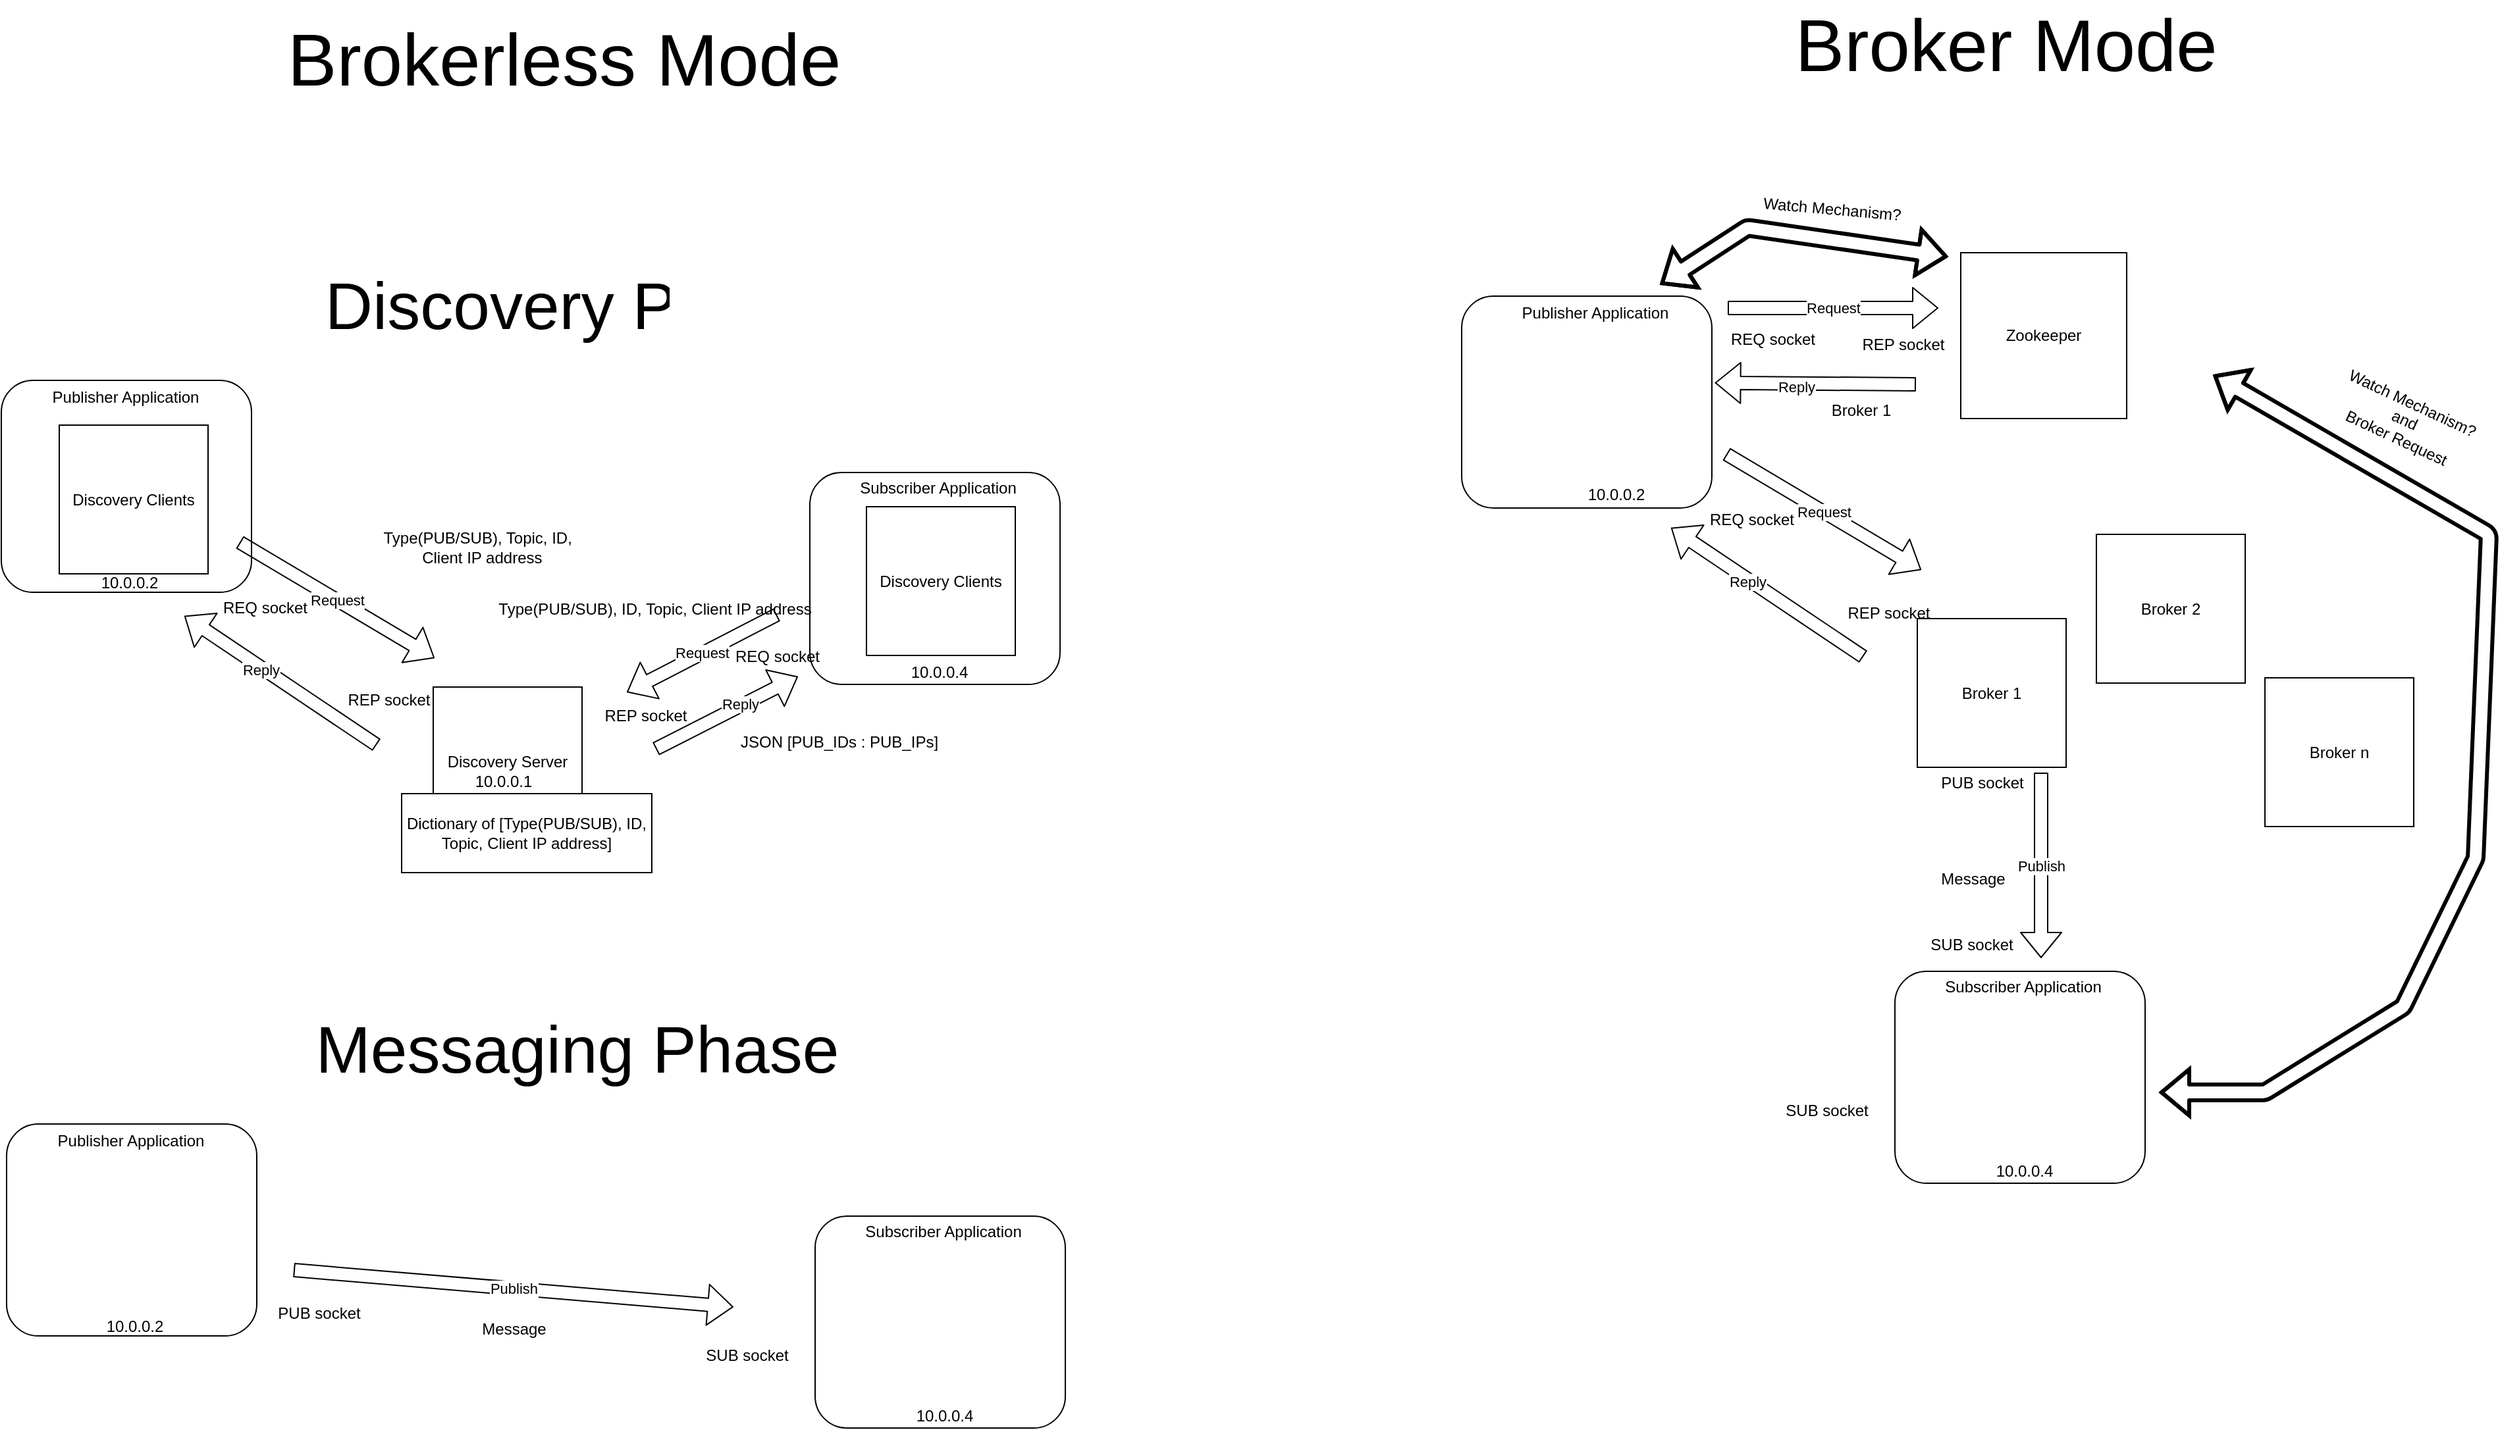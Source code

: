 <mxfile version="13.9.5" type="device"><diagram id="84_Lqusd8HtcwXKhRW7Q" name="Page-1"><mxGraphModel dx="1280" dy="3689" grid="0" gridSize="10" guides="0" tooltips="1" connect="1" arrows="1" fold="1" page="1" pageScale="1" pageWidth="1100" pageHeight="850" math="0" shadow="0"><root><mxCell id="0"/><mxCell id="1" parent="0"/><mxCell id="VvJEHyGqsI9VbkyY5hMX-22" value="" style="rounded=1;whiteSpace=wrap;html=1;" parent="1" vertex="1"><mxGeometry x="733" y="-2126" width="190" height="161" as="geometry"/></mxCell><mxCell id="VvJEHyGqsI9VbkyY5hMX-17" value="" style="rounded=1;whiteSpace=wrap;html=1;" parent="1" vertex="1"><mxGeometry x="119" y="-2196" width="190" height="161" as="geometry"/></mxCell><mxCell id="VvJEHyGqsI9VbkyY5hMX-2" value="Discovery Server" style="whiteSpace=wrap;html=1;aspect=fixed;" parent="1" vertex="1"><mxGeometry x="447" y="-1963" width="113" height="113" as="geometry"/></mxCell><mxCell id="VvJEHyGqsI9VbkyY5hMX-3" value="Discovery Clients" style="whiteSpace=wrap;html=1;aspect=fixed;" parent="1" vertex="1"><mxGeometry x="163" y="-2162" width="113" height="113" as="geometry"/></mxCell><mxCell id="VvJEHyGqsI9VbkyY5hMX-6" value="Discovery Clients" style="whiteSpace=wrap;html=1;aspect=fixed;" parent="1" vertex="1"><mxGeometry x="776" y="-2100" width="113" height="113" as="geometry"/></mxCell><mxCell id="VvJEHyGqsI9VbkyY5hMX-11" value="Request" style="shape=flexArrow;endArrow=classic;html=1;" parent="1" edge="1"><mxGeometry width="50" height="50" relative="1" as="geometry"><mxPoint x="300" y="-2073" as="sourcePoint"/><mxPoint x="448" y="-1985" as="targetPoint"/><Array as="points"/></mxGeometry></mxCell><mxCell id="VvJEHyGqsI9VbkyY5hMX-13" value="Type(PUB/SUB), Topic,&amp;nbsp;ID,&amp;nbsp;&lt;br&gt;&amp;nbsp;Client IP address" style="text;html=1;align=center;verticalAlign=middle;resizable=0;points=[];autosize=1;" parent="1" vertex="1"><mxGeometry x="403" y="-2085" width="157" height="32" as="geometry"/></mxCell><mxCell id="VvJEHyGqsI9VbkyY5hMX-14" value="" style="shape=flexArrow;endArrow=classic;html=1;" parent="1" edge="1"><mxGeometry width="50" height="50" relative="1" as="geometry"><mxPoint x="404" y="-1919" as="sourcePoint"/><mxPoint x="258" y="-2017" as="targetPoint"/></mxGeometry></mxCell><mxCell id="VvJEHyGqsI9VbkyY5hMX-19" value="Reply" style="edgeLabel;html=1;align=center;verticalAlign=middle;resizable=0;points=[];" parent="VvJEHyGqsI9VbkyY5hMX-14" vertex="1" connectable="0"><mxGeometry x="0.194" y="2" relative="1" as="geometry"><mxPoint as="offset"/></mxGeometry></mxCell><mxCell id="VvJEHyGqsI9VbkyY5hMX-15" value="Dictionary of [&lt;span&gt;Type(PUB/SUB), ID, Topic, Client IP address]&lt;/span&gt;" style="whiteSpace=wrap;html=1;" parent="1" vertex="1"><mxGeometry x="423" y="-1882" width="190" height="60" as="geometry"/></mxCell><mxCell id="VvJEHyGqsI9VbkyY5hMX-18" value="Publisher Application" style="text;html=1;align=center;verticalAlign=middle;resizable=0;points=[];autosize=1;" parent="1" vertex="1"><mxGeometry x="152" y="-2192" width="121" height="18" as="geometry"/></mxCell><mxCell id="VvJEHyGqsI9VbkyY5hMX-20" value="10.0.0.2" style="text;html=1;align=center;verticalAlign=middle;resizable=0;points=[];autosize=1;" parent="1" vertex="1"><mxGeometry x="189" y="-2051" width="53" height="18" as="geometry"/></mxCell><mxCell id="VvJEHyGqsI9VbkyY5hMX-21" value="10.0.0.1" style="text;html=1;align=center;verticalAlign=middle;resizable=0;points=[];autosize=1;" parent="1" vertex="1"><mxGeometry x="473" y="-1900" width="53" height="18" as="geometry"/></mxCell><mxCell id="VvJEHyGqsI9VbkyY5hMX-23" value="Subscriber Application" style="text;html=1;align=center;verticalAlign=middle;resizable=0;points=[];autosize=1;" parent="1" vertex="1"><mxGeometry x="766" y="-2123" width="128" height="18" as="geometry"/></mxCell><mxCell id="VvJEHyGqsI9VbkyY5hMX-24" value="10.0.0.4" style="text;html=1;align=center;verticalAlign=middle;resizable=0;points=[];autosize=1;" parent="1" vertex="1"><mxGeometry x="804" y="-1983" width="53" height="18" as="geometry"/></mxCell><mxCell id="VvJEHyGqsI9VbkyY5hMX-25" value="Request" style="shape=flexArrow;endArrow=classic;html=1;" parent="1" edge="1"><mxGeometry width="50" height="50" relative="1" as="geometry"><mxPoint x="708" y="-2018" as="sourcePoint"/><mxPoint x="594" y="-1959" as="targetPoint"/><Array as="points"/></mxGeometry></mxCell><mxCell id="VvJEHyGqsI9VbkyY5hMX-26" value="Type(PUB/SUB), ID, Topic, Client IP address" style="text;html=1;align=center;verticalAlign=middle;resizable=0;points=[];autosize=1;" parent="1" vertex="1"><mxGeometry x="491" y="-2031" width="248" height="18" as="geometry"/></mxCell><mxCell id="VvJEHyGqsI9VbkyY5hMX-27" value="" style="shape=flexArrow;endArrow=classic;html=1;" parent="1" edge="1"><mxGeometry width="50" height="50" relative="1" as="geometry"><mxPoint x="616" y="-1916" as="sourcePoint"/><mxPoint x="724" y="-1971" as="targetPoint"/></mxGeometry></mxCell><mxCell id="VvJEHyGqsI9VbkyY5hMX-28" value="Reply" style="edgeLabel;html=1;align=center;verticalAlign=middle;resizable=0;points=[];" parent="VvJEHyGqsI9VbkyY5hMX-27" vertex="1" connectable="0"><mxGeometry x="0.194" y="2" relative="1" as="geometry"><mxPoint as="offset"/></mxGeometry></mxCell><mxCell id="VvJEHyGqsI9VbkyY5hMX-30" value="JSON [PUB_IDs : PUB_IPs]" style="text;html=1;align=center;verticalAlign=middle;resizable=0;points=[];autosize=1;" parent="1" vertex="1"><mxGeometry x="675" y="-1930" width="160" height="18" as="geometry"/></mxCell><mxCell id="VvJEHyGqsI9VbkyY5hMX-31" value="&lt;font style=&quot;font-size: 50px&quot;&gt;Discovery Phase&lt;/font&gt;" style="text;html=1;align=center;verticalAlign=middle;resizable=0;points=[];autosize=1;" parent="1" vertex="1"><mxGeometry x="359" y="-2268" width="385" height="30" as="geometry"/></mxCell><mxCell id="VvJEHyGqsI9VbkyY5hMX-32" value="" style="rounded=1;whiteSpace=wrap;html=1;" parent="1" vertex="1"><mxGeometry x="737" y="-1561" width="190" height="161" as="geometry"/></mxCell><mxCell id="VvJEHyGqsI9VbkyY5hMX-33" value="" style="rounded=1;whiteSpace=wrap;html=1;" parent="1" vertex="1"><mxGeometry x="123" y="-1631" width="190" height="161" as="geometry"/></mxCell><mxCell id="VvJEHyGqsI9VbkyY5hMX-37" value="Publish" style="shape=flexArrow;endArrow=classic;html=1;" parent="1" edge="1"><mxGeometry width="50" height="50" relative="1" as="geometry"><mxPoint x="341" y="-1520" as="sourcePoint"/><mxPoint x="675" y="-1492" as="targetPoint"/><Array as="points"/></mxGeometry></mxCell><mxCell id="VvJEHyGqsI9VbkyY5hMX-38" value="Message" style="text;html=1;align=center;verticalAlign=middle;resizable=0;points=[];autosize=1;" parent="1" vertex="1"><mxGeometry x="478" y="-1484" width="59" height="18" as="geometry"/></mxCell><mxCell id="VvJEHyGqsI9VbkyY5hMX-42" value="Publisher Application" style="text;html=1;align=center;verticalAlign=middle;resizable=0;points=[];autosize=1;" parent="1" vertex="1"><mxGeometry x="156" y="-1627" width="121" height="18" as="geometry"/></mxCell><mxCell id="VvJEHyGqsI9VbkyY5hMX-43" value="10.0.0.2" style="text;html=1;align=center;verticalAlign=middle;resizable=0;points=[];autosize=1;" parent="1" vertex="1"><mxGeometry x="193" y="-1486" width="53" height="18" as="geometry"/></mxCell><mxCell id="VvJEHyGqsI9VbkyY5hMX-45" value="Subscriber Application" style="text;html=1;align=center;verticalAlign=middle;resizable=0;points=[];autosize=1;" parent="1" vertex="1"><mxGeometry x="770" y="-1558" width="128" height="18" as="geometry"/></mxCell><mxCell id="VvJEHyGqsI9VbkyY5hMX-46" value="10.0.0.4" style="text;html=1;align=center;verticalAlign=middle;resizable=0;points=[];autosize=1;" parent="1" vertex="1"><mxGeometry x="808" y="-1418" width="53" height="18" as="geometry"/></mxCell><mxCell id="VvJEHyGqsI9VbkyY5hMX-52" value="&lt;font style=&quot;font-size: 50px&quot;&gt;Messaging Phase&lt;/font&gt;" style="text;html=1;align=center;verticalAlign=middle;resizable=0;points=[];autosize=1;" parent="1" vertex="1"><mxGeometry x="352" y="-1703" width="408" height="30" as="geometry"/></mxCell><mxCell id="VvJEHyGqsI9VbkyY5hMX-53" value="PUB socket" style="text;html=1;align=center;verticalAlign=middle;resizable=0;points=[];autosize=1;" parent="1" vertex="1"><mxGeometry x="324" y="-1496" width="72" height="18" as="geometry"/></mxCell><mxCell id="VvJEHyGqsI9VbkyY5hMX-54" value="SUB socket" style="text;html=1;align=center;verticalAlign=middle;resizable=0;points=[];autosize=1;" parent="1" vertex="1"><mxGeometry x="649" y="-1464" width="72" height="18" as="geometry"/></mxCell><mxCell id="VvJEHyGqsI9VbkyY5hMX-55" value="REQ socket" style="text;html=1;align=center;verticalAlign=middle;resizable=0;points=[];autosize=1;" parent="1" vertex="1"><mxGeometry x="282" y="-2032" width="74" height="18" as="geometry"/></mxCell><mxCell id="VvJEHyGqsI9VbkyY5hMX-56" value="REQ socket" style="text;html=1;align=center;verticalAlign=middle;resizable=0;points=[];autosize=1;" parent="1" vertex="1"><mxGeometry x="671" y="-1995" width="74" height="18" as="geometry"/></mxCell><mxCell id="VvJEHyGqsI9VbkyY5hMX-57" value="REP socket" style="text;html=1;align=center;verticalAlign=middle;resizable=0;points=[];autosize=1;" parent="1" vertex="1"><mxGeometry x="377" y="-1962" width="72" height="18" as="geometry"/></mxCell><mxCell id="VvJEHyGqsI9VbkyY5hMX-58" value="REP socket" style="text;html=1;align=center;verticalAlign=middle;resizable=0;points=[];autosize=1;" parent="1" vertex="1"><mxGeometry x="572" y="-1950" width="72" height="18" as="geometry"/></mxCell><mxCell id="VvJEHyGqsI9VbkyY5hMX-59" value="&lt;span style=&quot;font-size: 56px&quot;&gt;Brokerless Mode&lt;/span&gt;" style="text;html=1;align=center;verticalAlign=middle;resizable=0;points=[];autosize=1;" parent="1" vertex="1"><mxGeometry x="331" y="-2457" width="430" height="33" as="geometry"/></mxCell><mxCell id="VvJEHyGqsI9VbkyY5hMX-60" value="&lt;span style=&quot;font-size: 56px&quot;&gt;Broker Mode&lt;/span&gt;" style="text;html=1;align=center;verticalAlign=middle;resizable=0;points=[];autosize=1;" parent="1" vertex="1"><mxGeometry x="1475" y="-2468" width="331" height="33" as="geometry"/></mxCell><mxCell id="VvJEHyGqsI9VbkyY5hMX-61" value="" style="rounded=1;whiteSpace=wrap;html=1;" parent="1" vertex="1"><mxGeometry x="1228" y="-2260" width="190" height="161" as="geometry"/></mxCell><mxCell id="VvJEHyGqsI9VbkyY5hMX-63" value="Request" style="shape=flexArrow;endArrow=classic;html=1;" parent="1" edge="1"><mxGeometry width="50" height="50" relative="1" as="geometry"><mxPoint x="1429" y="-2140" as="sourcePoint"/><mxPoint x="1577" y="-2052" as="targetPoint"/><Array as="points"/></mxGeometry></mxCell><mxCell id="VvJEHyGqsI9VbkyY5hMX-64" value="" style="shape=flexArrow;endArrow=classic;html=1;" parent="1" edge="1"><mxGeometry width="50" height="50" relative="1" as="geometry"><mxPoint x="1533" y="-1986" as="sourcePoint"/><mxPoint x="1387" y="-2084" as="targetPoint"/></mxGeometry></mxCell><mxCell id="VvJEHyGqsI9VbkyY5hMX-65" value="Reply" style="edgeLabel;html=1;align=center;verticalAlign=middle;resizable=0;points=[];" parent="VvJEHyGqsI9VbkyY5hMX-64" vertex="1" connectable="0"><mxGeometry x="0.194" y="2" relative="1" as="geometry"><mxPoint as="offset"/></mxGeometry></mxCell><mxCell id="VvJEHyGqsI9VbkyY5hMX-66" value="Publisher Application" style="text;html=1;align=center;verticalAlign=middle;resizable=0;points=[];autosize=1;" parent="1" vertex="1"><mxGeometry x="1268" y="-2256" width="121" height="18" as="geometry"/></mxCell><mxCell id="VvJEHyGqsI9VbkyY5hMX-67" value="10.0.0.2" style="text;html=1;align=center;verticalAlign=middle;resizable=0;points=[];autosize=1;" parent="1" vertex="1"><mxGeometry x="1318" y="-2118" width="53" height="18" as="geometry"/></mxCell><mxCell id="VvJEHyGqsI9VbkyY5hMX-68" value="REQ socket" style="text;html=1;align=center;verticalAlign=middle;resizable=0;points=[];autosize=1;" parent="1" vertex="1"><mxGeometry x="1411" y="-2099" width="74" height="18" as="geometry"/></mxCell><mxCell id="VvJEHyGqsI9VbkyY5hMX-69" value="REP socket" style="text;html=1;align=center;verticalAlign=middle;resizable=0;points=[];autosize=1;" parent="1" vertex="1"><mxGeometry x="1516" y="-2028" width="72" height="18" as="geometry"/></mxCell><mxCell id="VvJEHyGqsI9VbkyY5hMX-70" value="Broker 1" style="whiteSpace=wrap;html=1;aspect=fixed;" parent="1" vertex="1"><mxGeometry x="1574" y="-2015" width="113" height="113" as="geometry"/></mxCell><mxCell id="VvJEHyGqsI9VbkyY5hMX-72" value="" style="rounded=1;whiteSpace=wrap;html=1;" parent="1" vertex="1"><mxGeometry x="1557" y="-1747" width="190" height="161" as="geometry"/></mxCell><mxCell id="VvJEHyGqsI9VbkyY5hMX-73" value="Subscriber Application" style="text;html=1;align=center;verticalAlign=middle;resizable=0;points=[];autosize=1;" parent="1" vertex="1"><mxGeometry x="1590" y="-1744" width="128" height="18" as="geometry"/></mxCell><mxCell id="VvJEHyGqsI9VbkyY5hMX-74" value="10.0.0.4" style="text;html=1;align=center;verticalAlign=middle;resizable=0;points=[];autosize=1;" parent="1" vertex="1"><mxGeometry x="1628" y="-1604" width="53" height="18" as="geometry"/></mxCell><mxCell id="VvJEHyGqsI9VbkyY5hMX-75" value="SUB socket" style="text;html=1;align=center;verticalAlign=middle;resizable=0;points=[];autosize=1;" parent="1" vertex="1"><mxGeometry x="1469" y="-1650" width="72" height="18" as="geometry"/></mxCell><mxCell id="VvJEHyGqsI9VbkyY5hMX-76" value="Publish" style="shape=flexArrow;endArrow=classic;html=1;" parent="1" edge="1"><mxGeometry width="50" height="50" relative="1" as="geometry"><mxPoint x="1668" y="-1898" as="sourcePoint"/><mxPoint x="1668" y="-1757" as="targetPoint"/><Array as="points"/></mxGeometry></mxCell><mxCell id="VvJEHyGqsI9VbkyY5hMX-77" value="Message" style="text;html=1;align=center;verticalAlign=middle;resizable=0;points=[];autosize=1;" parent="1" vertex="1"><mxGeometry x="1586" y="-1826" width="59" height="18" as="geometry"/></mxCell><mxCell id="VvJEHyGqsI9VbkyY5hMX-78" value="PUB socket" style="text;html=1;align=center;verticalAlign=middle;resizable=0;points=[];autosize=1;" parent="1" vertex="1"><mxGeometry x="1587" y="-1899" width="72" height="18" as="geometry"/></mxCell><mxCell id="VvJEHyGqsI9VbkyY5hMX-79" value="SUB socket" style="text;html=1;align=center;verticalAlign=middle;resizable=0;points=[];autosize=1;" parent="1" vertex="1"><mxGeometry x="1579" y="-1776" width="72" height="18" as="geometry"/></mxCell><mxCell id="Yhp601qZKFmQKBdzaTcD-1" value="Zookeeper" style="whiteSpace=wrap;html=1;aspect=fixed;" vertex="1" parent="1"><mxGeometry x="1607" y="-2293" width="126" height="126" as="geometry"/></mxCell><mxCell id="Yhp601qZKFmQKBdzaTcD-2" value="Request" style="shape=flexArrow;endArrow=classic;html=1;" edge="1" parent="1"><mxGeometry width="50" height="50" relative="1" as="geometry"><mxPoint x="1430" y="-2251" as="sourcePoint"/><mxPoint x="1590" y="-2251" as="targetPoint"/><Array as="points"/></mxGeometry></mxCell><mxCell id="Yhp601qZKFmQKBdzaTcD-3" value="REQ socket" style="text;html=1;align=center;verticalAlign=middle;resizable=0;points=[];autosize=1;" vertex="1" parent="1"><mxGeometry x="1427" y="-2236" width="74" height="18" as="geometry"/></mxCell><mxCell id="Yhp601qZKFmQKBdzaTcD-4" value="REP socket" style="text;html=1;align=center;verticalAlign=middle;resizable=0;points=[];autosize=1;" vertex="1" parent="1"><mxGeometry x="1527" y="-2232" width="72" height="18" as="geometry"/></mxCell><mxCell id="Yhp601qZKFmQKBdzaTcD-5" value="" style="shape=flexArrow;endArrow=classic;html=1;entryX=1.012;entryY=0.409;entryDx=0;entryDy=0;entryPerimeter=0;" edge="1" parent="1" target="VvJEHyGqsI9VbkyY5hMX-61"><mxGeometry width="50" height="50" relative="1" as="geometry"><mxPoint x="1573.0" y="-2193" as="sourcePoint"/><mxPoint x="1427" y="-2291" as="targetPoint"/></mxGeometry></mxCell><mxCell id="Yhp601qZKFmQKBdzaTcD-6" value="Reply" style="edgeLabel;html=1;align=center;verticalAlign=middle;resizable=0;points=[];" vertex="1" connectable="0" parent="Yhp601qZKFmQKBdzaTcD-5"><mxGeometry x="0.194" y="2" relative="1" as="geometry"><mxPoint as="offset"/></mxGeometry></mxCell><mxCell id="Yhp601qZKFmQKBdzaTcD-7" value="Broker n" style="whiteSpace=wrap;html=1;aspect=fixed;" vertex="1" parent="1"><mxGeometry x="1838" y="-1970" width="113" height="113" as="geometry"/></mxCell><mxCell id="Yhp601qZKFmQKBdzaTcD-8" value="Broker 2" style="whiteSpace=wrap;html=1;aspect=fixed;" vertex="1" parent="1"><mxGeometry x="1710" y="-2079" width="113" height="113" as="geometry"/></mxCell><mxCell id="Yhp601qZKFmQKBdzaTcD-10" value="Broker 1" style="text;html=1;align=center;verticalAlign=middle;resizable=0;points=[];autosize=1;" vertex="1" parent="1"><mxGeometry x="1503" y="-2182" width="56" height="18" as="geometry"/></mxCell><mxCell id="Yhp601qZKFmQKBdzaTcD-11" value="" style="shape=flexArrow;endArrow=classic;startArrow=classic;html=1;strokeWidth=3;" edge="1" parent="1"><mxGeometry width="50" height="50" relative="1" as="geometry"><mxPoint x="1758" y="-1655" as="sourcePoint"/><mxPoint x="1799" y="-2200" as="targetPoint"/><Array as="points"><mxPoint x="1838" y="-1655"/><mxPoint x="1943" y="-1720"/><mxPoint x="1998" y="-1833"/><mxPoint x="2008" y="-2079"/></Array></mxGeometry></mxCell><mxCell id="Yhp601qZKFmQKBdzaTcD-12" value="Watch Mechanism?&lt;br&gt;and&lt;br&gt;Broker Request" style="text;html=1;align=center;verticalAlign=middle;resizable=0;points=[];autosize=1;rotation=25;" vertex="1" parent="1"><mxGeometry x="1886" y="-2189" width="115" height="45" as="geometry"/></mxCell><mxCell id="Yhp601qZKFmQKBdzaTcD-15" value="" style="shape=flexArrow;endArrow=classic;startArrow=classic;html=1;strokeWidth=3;" edge="1" parent="1"><mxGeometry width="50" height="50" relative="1" as="geometry"><mxPoint x="1379" y="-2269" as="sourcePoint"/><mxPoint x="1597" y="-2290" as="targetPoint"/><Array as="points"><mxPoint x="1445" y="-2312"/></Array></mxGeometry></mxCell><mxCell id="Yhp601qZKFmQKBdzaTcD-16" value="Watch Mechanism?" style="text;html=1;align=center;verticalAlign=middle;resizable=0;points=[];autosize=1;rotation=5;" vertex="1" parent="1"><mxGeometry x="1451" y="-2335" width="115" height="18" as="geometry"/></mxCell></root></mxGraphModel></diagram></mxfile>